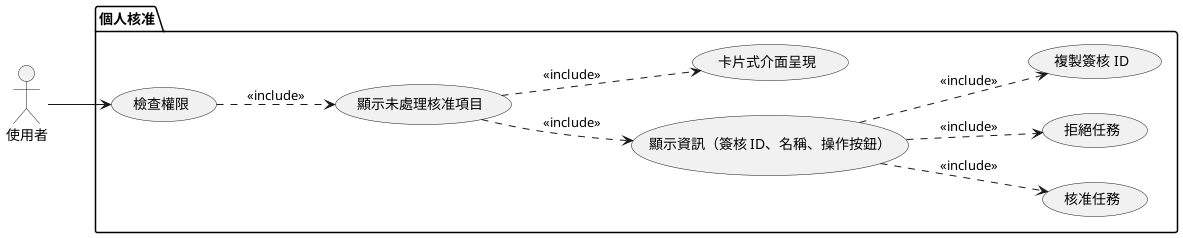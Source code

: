 @startuml personal_approval

left to right direction

actor 使用者

package "個人核准" {
    usecase "檢查權限" as UC01
    usecase "顯示未處理核准項目" as UC02
    usecase "顯示資訊（簽核 ID、名稱、操作按鈕）" as UC03
    usecase "核准任務" as UC04
    usecase "拒絕任務" as UC05
    usecase "複製簽核 ID" as UC06
    usecase "卡片式介面呈現" as UC07
}

使用者 --> UC01
UC01 .down.> UC02 : <<include>>
UC02 .down.> UC03 : <<include>>
UC03 .down.> UC04 : <<include>>
UC03 .down.> UC05 : <<include>>
UC03 .down.> UC06 : <<include>>
UC02 .down.> UC07 : <<include>>

@enduml
